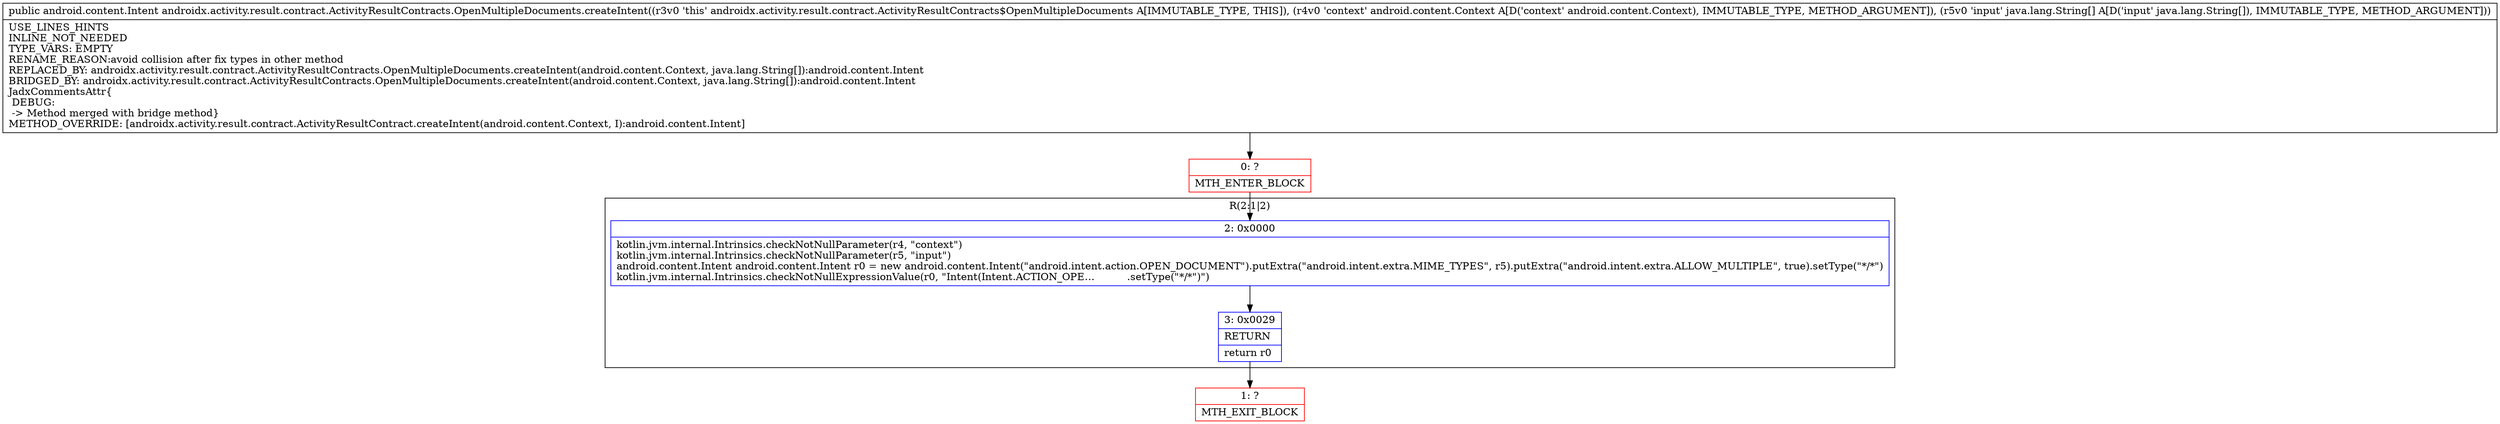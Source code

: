 digraph "CFG forandroidx.activity.result.contract.ActivityResultContracts.OpenMultipleDocuments.createIntent(Landroid\/content\/Context;[Ljava\/lang\/String;)Landroid\/content\/Intent;" {
subgraph cluster_Region_1118841899 {
label = "R(2:1|2)";
node [shape=record,color=blue];
Node_2 [shape=record,label="{2\:\ 0x0000|kotlin.jvm.internal.Intrinsics.checkNotNullParameter(r4, \"context\")\lkotlin.jvm.internal.Intrinsics.checkNotNullParameter(r5, \"input\")\landroid.content.Intent android.content.Intent r0 = new android.content.Intent(\"android.intent.action.OPEN_DOCUMENT\").putExtra(\"android.intent.extra.MIME_TYPES\", r5).putExtra(\"android.intent.extra.ALLOW_MULTIPLE\", true).setType(\"*\/*\")\lkotlin.jvm.internal.Intrinsics.checkNotNullExpressionValue(r0, \"Intent(Intent.ACTION_OPE…          .setType(\"*\/*\")\")\l}"];
Node_3 [shape=record,label="{3\:\ 0x0029|RETURN\l|return r0\l}"];
}
Node_0 [shape=record,color=red,label="{0\:\ ?|MTH_ENTER_BLOCK\l}"];
Node_1 [shape=record,color=red,label="{1\:\ ?|MTH_EXIT_BLOCK\l}"];
MethodNode[shape=record,label="{public android.content.Intent androidx.activity.result.contract.ActivityResultContracts.OpenMultipleDocuments.createIntent((r3v0 'this' androidx.activity.result.contract.ActivityResultContracts$OpenMultipleDocuments A[IMMUTABLE_TYPE, THIS]), (r4v0 'context' android.content.Context A[D('context' android.content.Context), IMMUTABLE_TYPE, METHOD_ARGUMENT]), (r5v0 'input' java.lang.String[] A[D('input' java.lang.String[]), IMMUTABLE_TYPE, METHOD_ARGUMENT]))  | USE_LINES_HINTS\lINLINE_NOT_NEEDED\lTYPE_VARS: EMPTY\lRENAME_REASON:avoid collision after fix types in other method\lREPLACED_BY: androidx.activity.result.contract.ActivityResultContracts.OpenMultipleDocuments.createIntent(android.content.Context, java.lang.String[]):android.content.Intent\lBRIDGED_BY: androidx.activity.result.contract.ActivityResultContracts.OpenMultipleDocuments.createIntent(android.content.Context, java.lang.String[]):android.content.Intent\lJadxCommentsAttr\{\l DEBUG: \l \-\> Method merged with bridge method\}\lMETHOD_OVERRIDE: [androidx.activity.result.contract.ActivityResultContract.createIntent(android.content.Context, I):android.content.Intent]\l}"];
MethodNode -> Node_0;Node_2 -> Node_3;
Node_3 -> Node_1;
Node_0 -> Node_2;
}

